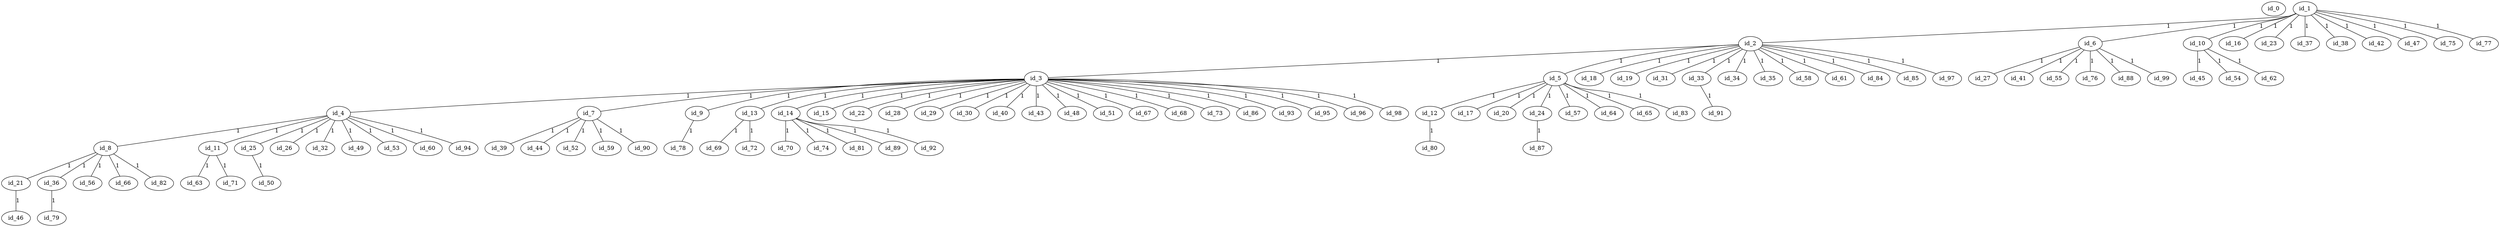 graph GR{
id_0;
id_1;
id_2;
id_3;
id_4;
id_5;
id_6;
id_7;
id_8;
id_9;
id_10;
id_11;
id_12;
id_13;
id_14;
id_15;
id_16;
id_17;
id_18;
id_19;
id_20;
id_21;
id_22;
id_23;
id_24;
id_25;
id_26;
id_27;
id_28;
id_29;
id_30;
id_31;
id_32;
id_33;
id_34;
id_35;
id_36;
id_37;
id_38;
id_39;
id_40;
id_41;
id_42;
id_43;
id_44;
id_45;
id_46;
id_47;
id_48;
id_49;
id_50;
id_51;
id_52;
id_53;
id_54;
id_55;
id_56;
id_57;
id_58;
id_59;
id_60;
id_61;
id_62;
id_63;
id_64;
id_65;
id_66;
id_67;
id_68;
id_69;
id_70;
id_71;
id_72;
id_73;
id_74;
id_75;
id_76;
id_77;
id_78;
id_79;
id_80;
id_81;
id_82;
id_83;
id_84;
id_85;
id_86;
id_87;
id_88;
id_89;
id_90;
id_91;
id_92;
id_93;
id_94;
id_95;
id_96;
id_97;
id_98;
id_99;
id_1--id_2[label=1];
id_1--id_6[label=1];
id_1--id_10[label=1];
id_1--id_16[label=1];
id_1--id_23[label=1];
id_1--id_37[label=1];
id_1--id_38[label=1];
id_1--id_42[label=1];
id_1--id_47[label=1];
id_1--id_75[label=1];
id_1--id_77[label=1];
id_2--id_3[label=1];
id_2--id_5[label=1];
id_2--id_18[label=1];
id_2--id_19[label=1];
id_2--id_31[label=1];
id_2--id_33[label=1];
id_2--id_34[label=1];
id_2--id_35[label=1];
id_2--id_58[label=1];
id_2--id_61[label=1];
id_2--id_84[label=1];
id_2--id_85[label=1];
id_2--id_97[label=1];
id_6--id_27[label=1];
id_6--id_41[label=1];
id_6--id_55[label=1];
id_6--id_76[label=1];
id_6--id_88[label=1];
id_6--id_99[label=1];
id_10--id_45[label=1];
id_10--id_54[label=1];
id_10--id_62[label=1];
id_3--id_4[label=1];
id_3--id_7[label=1];
id_3--id_9[label=1];
id_3--id_13[label=1];
id_3--id_14[label=1];
id_3--id_15[label=1];
id_3--id_22[label=1];
id_3--id_28[label=1];
id_3--id_29[label=1];
id_3--id_30[label=1];
id_3--id_40[label=1];
id_3--id_43[label=1];
id_3--id_48[label=1];
id_3--id_51[label=1];
id_3--id_67[label=1];
id_3--id_68[label=1];
id_3--id_73[label=1];
id_3--id_86[label=1];
id_3--id_93[label=1];
id_3--id_95[label=1];
id_3--id_96[label=1];
id_3--id_98[label=1];
id_5--id_12[label=1];
id_5--id_17[label=1];
id_5--id_20[label=1];
id_5--id_24[label=1];
id_5--id_57[label=1];
id_5--id_64[label=1];
id_5--id_65[label=1];
id_5--id_83[label=1];
id_33--id_91[label=1];
id_4--id_8[label=1];
id_4--id_11[label=1];
id_4--id_25[label=1];
id_4--id_26[label=1];
id_4--id_32[label=1];
id_4--id_49[label=1];
id_4--id_53[label=1];
id_4--id_60[label=1];
id_4--id_94[label=1];
id_7--id_39[label=1];
id_7--id_44[label=1];
id_7--id_52[label=1];
id_7--id_59[label=1];
id_7--id_90[label=1];
id_9--id_78[label=1];
id_13--id_69[label=1];
id_13--id_72[label=1];
id_14--id_70[label=1];
id_14--id_74[label=1];
id_14--id_81[label=1];
id_14--id_89[label=1];
id_14--id_92[label=1];
id_12--id_80[label=1];
id_24--id_87[label=1];
id_8--id_21[label=1];
id_8--id_36[label=1];
id_8--id_56[label=1];
id_8--id_66[label=1];
id_8--id_82[label=1];
id_11--id_63[label=1];
id_11--id_71[label=1];
id_25--id_50[label=1];
id_21--id_46[label=1];
id_36--id_79[label=1];
}